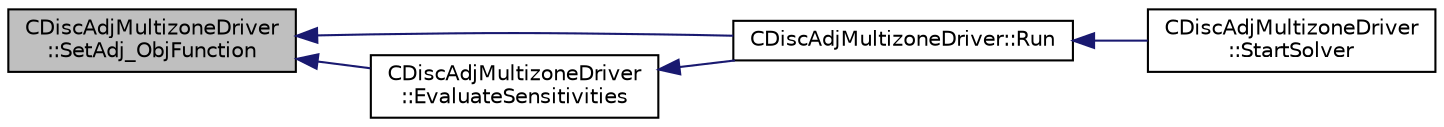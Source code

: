 digraph "CDiscAdjMultizoneDriver::SetAdj_ObjFunction"
{
  edge [fontname="Helvetica",fontsize="10",labelfontname="Helvetica",labelfontsize="10"];
  node [fontname="Helvetica",fontsize="10",shape=record];
  rankdir="LR";
  Node961 [label="CDiscAdjMultizoneDriver\l::SetAdj_ObjFunction",height=0.2,width=0.4,color="black", fillcolor="grey75", style="filled", fontcolor="black"];
  Node961 -> Node962 [dir="back",color="midnightblue",fontsize="10",style="solid",fontname="Helvetica"];
  Node962 [label="CDiscAdjMultizoneDriver::Run",height=0.2,width=0.4,color="black", fillcolor="white", style="filled",URL="$class_c_disc_adj_multizone_driver.html#af996aecdb6d20aa4fc81c9b67295abf5",tooltip="[Overload] Run an discrete adjoint update of all solvers within multiple zones. "];
  Node962 -> Node963 [dir="back",color="midnightblue",fontsize="10",style="solid",fontname="Helvetica"];
  Node963 [label="CDiscAdjMultizoneDriver\l::StartSolver",height=0.2,width=0.4,color="black", fillcolor="white", style="filled",URL="$class_c_disc_adj_multizone_driver.html#a75de0a1a482ceeed4301a384f1515092",tooltip="[Overload] Launch the computation for discrete adjoint multizone problems. "];
  Node961 -> Node964 [dir="back",color="midnightblue",fontsize="10",style="solid",fontname="Helvetica"];
  Node964 [label="CDiscAdjMultizoneDriver\l::EvaluateSensitivities",height=0.2,width=0.4,color="black", fillcolor="white", style="filled",URL="$class_c_disc_adj_multizone_driver.html#ac2789097629674cfb7d4de64954024df",tooltip="Evaluate sensitivites for the current adjoint solution and output files. "];
  Node964 -> Node962 [dir="back",color="midnightblue",fontsize="10",style="solid",fontname="Helvetica"];
}
